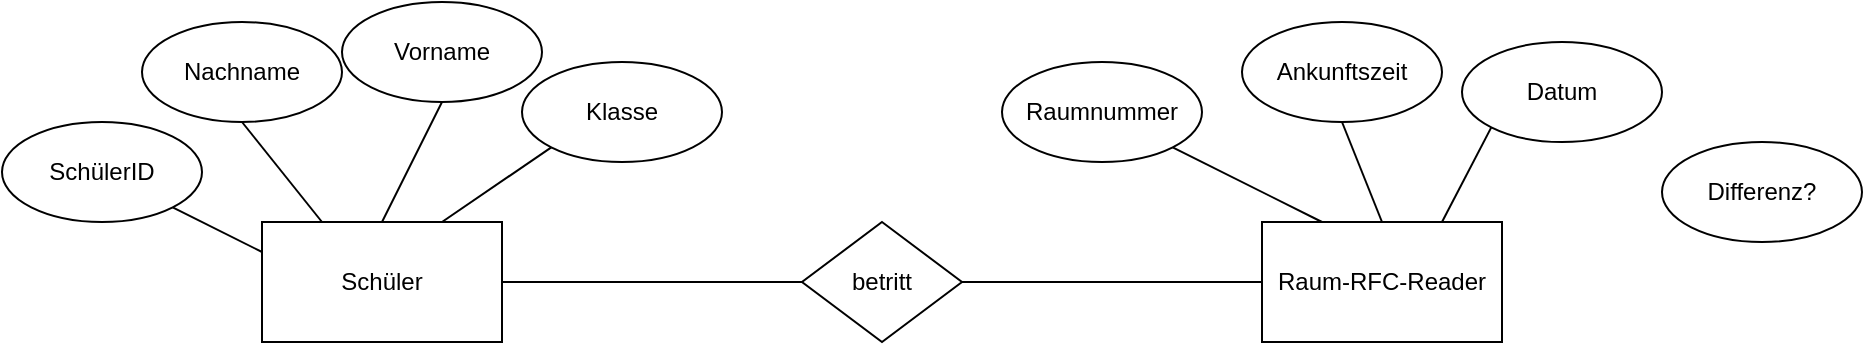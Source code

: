 <mxfile version="21.6.9" type="gitlab">
  <diagram name="Seite-1" id="gcjo2AT5yu8JWGk48X0a">
    <mxGraphModel dx="1290" dy="530" grid="1" gridSize="10" guides="1" tooltips="1" connect="1" arrows="1" fold="1" page="1" pageScale="1" pageWidth="1169" pageHeight="827" math="0" shadow="0">
      <root>
        <mxCell id="0" />
        <mxCell id="1" parent="0" />
        <mxCell id="eMY7l8J2Uw5CfbbB17K3-1" value="Schüler" style="rounded=0;whiteSpace=wrap;html=1;" vertex="1" parent="1">
          <mxGeometry x="160" y="160" width="120" height="60" as="geometry" />
        </mxCell>
        <mxCell id="eMY7l8J2Uw5CfbbB17K3-2" value="Raum-RFC-Reader" style="rounded=0;whiteSpace=wrap;html=1;" vertex="1" parent="1">
          <mxGeometry x="660" y="160" width="120" height="60" as="geometry" />
        </mxCell>
        <mxCell id="eMY7l8J2Uw5CfbbB17K3-3" value="SchülerID" style="ellipse;whiteSpace=wrap;html=1;" vertex="1" parent="1">
          <mxGeometry x="30" y="110" width="100" height="50" as="geometry" />
        </mxCell>
        <mxCell id="eMY7l8J2Uw5CfbbB17K3-4" value="Nachname" style="ellipse;whiteSpace=wrap;html=1;" vertex="1" parent="1">
          <mxGeometry x="100" y="60" width="100" height="50" as="geometry" />
        </mxCell>
        <mxCell id="eMY7l8J2Uw5CfbbB17K3-5" value="Vorname" style="ellipse;whiteSpace=wrap;html=1;" vertex="1" parent="1">
          <mxGeometry x="200" y="50" width="100" height="50" as="geometry" />
        </mxCell>
        <mxCell id="eMY7l8J2Uw5CfbbB17K3-6" value="Raumnummer" style="ellipse;whiteSpace=wrap;html=1;" vertex="1" parent="1">
          <mxGeometry x="530" y="80" width="100" height="50" as="geometry" />
        </mxCell>
        <mxCell id="eMY7l8J2Uw5CfbbB17K3-7" value="Klasse" style="ellipse;whiteSpace=wrap;html=1;" vertex="1" parent="1">
          <mxGeometry x="290" y="80" width="100" height="50" as="geometry" />
        </mxCell>
        <mxCell id="eMY7l8J2Uw5CfbbB17K3-8" value="Ankunftszeit" style="ellipse;whiteSpace=wrap;html=1;" vertex="1" parent="1">
          <mxGeometry x="650" y="60" width="100" height="50" as="geometry" />
        </mxCell>
        <mxCell id="eMY7l8J2Uw5CfbbB17K3-10" value="" style="endArrow=none;html=1;rounded=0;entryX=1;entryY=1;entryDx=0;entryDy=0;exitX=0;exitY=0.25;exitDx=0;exitDy=0;" edge="1" parent="1" source="eMY7l8J2Uw5CfbbB17K3-1" target="eMY7l8J2Uw5CfbbB17K3-3">
          <mxGeometry width="50" height="50" relative="1" as="geometry">
            <mxPoint x="560" y="100" as="sourcePoint" />
            <mxPoint x="610" y="50" as="targetPoint" />
          </mxGeometry>
        </mxCell>
        <mxCell id="eMY7l8J2Uw5CfbbB17K3-11" value="" style="endArrow=none;html=1;rounded=0;entryX=0.5;entryY=1;entryDx=0;entryDy=0;exitX=0.25;exitY=0;exitDx=0;exitDy=0;" edge="1" parent="1" source="eMY7l8J2Uw5CfbbB17K3-1" target="eMY7l8J2Uw5CfbbB17K3-4">
          <mxGeometry width="50" height="50" relative="1" as="geometry">
            <mxPoint x="170" y="185" as="sourcePoint" />
            <mxPoint x="125" y="163" as="targetPoint" />
          </mxGeometry>
        </mxCell>
        <mxCell id="eMY7l8J2Uw5CfbbB17K3-12" value="" style="endArrow=none;html=1;rounded=0;entryX=0.5;entryY=1;entryDx=0;entryDy=0;exitX=0.5;exitY=0;exitDx=0;exitDy=0;" edge="1" parent="1" source="eMY7l8J2Uw5CfbbB17K3-1" target="eMY7l8J2Uw5CfbbB17K3-5">
          <mxGeometry width="50" height="50" relative="1" as="geometry">
            <mxPoint x="180" y="195" as="sourcePoint" />
            <mxPoint x="135" y="173" as="targetPoint" />
          </mxGeometry>
        </mxCell>
        <mxCell id="eMY7l8J2Uw5CfbbB17K3-13" value="" style="endArrow=none;html=1;rounded=0;entryX=0;entryY=1;entryDx=0;entryDy=0;exitX=0.75;exitY=0;exitDx=0;exitDy=0;" edge="1" parent="1" source="eMY7l8J2Uw5CfbbB17K3-1" target="eMY7l8J2Uw5CfbbB17K3-7">
          <mxGeometry width="50" height="50" relative="1" as="geometry">
            <mxPoint x="190" y="205" as="sourcePoint" />
            <mxPoint x="145" y="183" as="targetPoint" />
          </mxGeometry>
        </mxCell>
        <mxCell id="eMY7l8J2Uw5CfbbB17K3-14" value="" style="endArrow=none;html=1;rounded=0;entryX=1;entryY=1;entryDx=0;entryDy=0;exitX=0.25;exitY=0;exitDx=0;exitDy=0;" edge="1" parent="1" source="eMY7l8J2Uw5CfbbB17K3-2" target="eMY7l8J2Uw5CfbbB17K3-6">
          <mxGeometry width="50" height="50" relative="1" as="geometry">
            <mxPoint x="260" y="170" as="sourcePoint" />
            <mxPoint x="315" y="133" as="targetPoint" />
          </mxGeometry>
        </mxCell>
        <mxCell id="eMY7l8J2Uw5CfbbB17K3-15" value="" style="endArrow=none;html=1;rounded=0;entryX=0.5;entryY=1;entryDx=0;entryDy=0;exitX=0.5;exitY=0;exitDx=0;exitDy=0;" edge="1" parent="1" source="eMY7l8J2Uw5CfbbB17K3-2" target="eMY7l8J2Uw5CfbbB17K3-8">
          <mxGeometry width="50" height="50" relative="1" as="geometry">
            <mxPoint x="700" y="170" as="sourcePoint" />
            <mxPoint x="625" y="133" as="targetPoint" />
          </mxGeometry>
        </mxCell>
        <mxCell id="eMY7l8J2Uw5CfbbB17K3-17" value="Datum" style="ellipse;whiteSpace=wrap;html=1;" vertex="1" parent="1">
          <mxGeometry x="760" y="70" width="100" height="50" as="geometry" />
        </mxCell>
        <mxCell id="eMY7l8J2Uw5CfbbB17K3-18" value="" style="endArrow=none;html=1;rounded=0;entryX=0;entryY=1;entryDx=0;entryDy=0;exitX=0.75;exitY=0;exitDx=0;exitDy=0;" edge="1" parent="1" source="eMY7l8J2Uw5CfbbB17K3-2" target="eMY7l8J2Uw5CfbbB17K3-17">
          <mxGeometry width="50" height="50" relative="1" as="geometry">
            <mxPoint x="730" y="170" as="sourcePoint" />
            <mxPoint x="710" y="120" as="targetPoint" />
          </mxGeometry>
        </mxCell>
        <mxCell id="eMY7l8J2Uw5CfbbB17K3-19" value="" style="endArrow=none;html=1;rounded=0;entryX=1;entryY=0.5;entryDx=0;entryDy=0;exitX=0;exitY=0.5;exitDx=0;exitDy=0;" edge="1" parent="1" source="eMY7l8J2Uw5CfbbB17K3-20" target="eMY7l8J2Uw5CfbbB17K3-1">
          <mxGeometry width="50" height="50" relative="1" as="geometry">
            <mxPoint x="200" y="170" as="sourcePoint" />
            <mxPoint x="160" y="120" as="targetPoint" />
          </mxGeometry>
        </mxCell>
        <mxCell id="eMY7l8J2Uw5CfbbB17K3-21" value="" style="endArrow=none;html=1;rounded=0;entryX=1;entryY=0.5;entryDx=0;entryDy=0;exitX=0;exitY=0.5;exitDx=0;exitDy=0;" edge="1" parent="1" source="eMY7l8J2Uw5CfbbB17K3-2" target="eMY7l8J2Uw5CfbbB17K3-20">
          <mxGeometry width="50" height="50" relative="1" as="geometry">
            <mxPoint x="660" y="190" as="sourcePoint" />
            <mxPoint x="280" y="190" as="targetPoint" />
          </mxGeometry>
        </mxCell>
        <mxCell id="eMY7l8J2Uw5CfbbB17K3-20" value="betritt" style="rhombus;whiteSpace=wrap;html=1;" vertex="1" parent="1">
          <mxGeometry x="430" y="160" width="80" height="60" as="geometry" />
        </mxCell>
        <mxCell id="eMY7l8J2Uw5CfbbB17K3-22" value="Differenz?" style="ellipse;whiteSpace=wrap;html=1;" vertex="1" parent="1">
          <mxGeometry x="860" y="120" width="100" height="50" as="geometry" />
        </mxCell>
      </root>
    </mxGraphModel>
  </diagram>
</mxfile>
